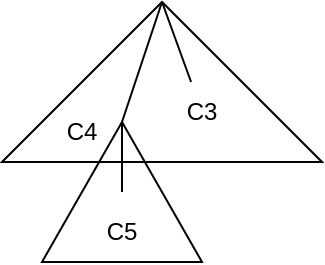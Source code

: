<mxfile version="21.0.2" type="device"><diagram id="Cn9wEeZpy-beRYtzfHcT" name="第 1 页"><mxGraphModel dx="1050" dy="525" grid="1" gridSize="10" guides="1" tooltips="1" connect="1" arrows="1" fold="1" page="1" pageScale="1" pageWidth="827" pageHeight="1169" background="none" math="0" shadow="0"><root><mxCell id="0"/><mxCell id="1" parent="0"/><mxCell id="lZRTkp24hRqrigp1GJpJ-1" value="" style="triangle;whiteSpace=wrap;html=1;direction=north;fillColor=none;" vertex="1" parent="1"><mxGeometry x="240" y="160" width="160" height="80" as="geometry"/></mxCell><mxCell id="lZRTkp24hRqrigp1GJpJ-2" value="" style="triangle;whiteSpace=wrap;html=1;direction=north;fillColor=none;" vertex="1" parent="1"><mxGeometry x="260" y="220" width="80" height="70" as="geometry"/></mxCell><mxCell id="lZRTkp24hRqrigp1GJpJ-3" value="" style="endArrow=none;html=1;rounded=0;entryX=1;entryY=0.5;entryDx=0;entryDy=0;exitX=1;exitY=0.5;exitDx=0;exitDy=0;" edge="1" parent="1" source="lZRTkp24hRqrigp1GJpJ-2" target="lZRTkp24hRqrigp1GJpJ-1"><mxGeometry width="50" height="50" relative="1" as="geometry"><mxPoint x="390" y="330" as="sourcePoint"/><mxPoint x="440" y="280" as="targetPoint"/></mxGeometry></mxCell><mxCell id="lZRTkp24hRqrigp1GJpJ-9" value="C3" style="text;html=1;strokeColor=none;fillColor=none;align=center;verticalAlign=middle;whiteSpace=wrap;rounded=0;" vertex="1" parent="1"><mxGeometry x="310" y="200" width="60" height="30" as="geometry"/></mxCell><mxCell id="lZRTkp24hRqrigp1GJpJ-11" value="" style="endArrow=none;html=1;rounded=0;entryX=1;entryY=0.5;entryDx=0;entryDy=0;" edge="1" parent="1" target="lZRTkp24hRqrigp1GJpJ-2"><mxGeometry width="50" height="50" relative="1" as="geometry"><mxPoint x="300" y="240" as="sourcePoint"/><mxPoint x="440" y="150" as="targetPoint"/></mxGeometry></mxCell><mxCell id="lZRTkp24hRqrigp1GJpJ-12" value="" style="endArrow=none;html=1;rounded=0;" edge="1" parent="1" source="lZRTkp24hRqrigp1GJpJ-2"><mxGeometry width="50" height="50" relative="1" as="geometry"><mxPoint x="390" y="200" as="sourcePoint"/><mxPoint x="300" y="240" as="targetPoint"/></mxGeometry></mxCell><mxCell id="lZRTkp24hRqrigp1GJpJ-13" value="C4" style="text;html=1;strokeColor=none;fillColor=none;align=center;verticalAlign=middle;whiteSpace=wrap;rounded=0;" vertex="1" parent="1"><mxGeometry x="250" y="210" width="60" height="30" as="geometry"/></mxCell><mxCell id="lZRTkp24hRqrigp1GJpJ-14" value="C5" style="text;html=1;strokeColor=none;fillColor=none;align=center;verticalAlign=middle;whiteSpace=wrap;rounded=0;" vertex="1" parent="1"><mxGeometry x="270" y="260" width="60" height="30" as="geometry"/></mxCell><mxCell id="lZRTkp24hRqrigp1GJpJ-15" value="" style="endArrow=none;html=1;rounded=0;entryX=1;entryY=0.5;entryDx=0;entryDy=0;" edge="1" parent="1" source="lZRTkp24hRqrigp1GJpJ-9" target="lZRTkp24hRqrigp1GJpJ-1"><mxGeometry width="50" height="50" relative="1" as="geometry"><mxPoint x="390" y="200" as="sourcePoint"/><mxPoint x="440" y="150" as="targetPoint"/></mxGeometry></mxCell></root></mxGraphModel></diagram></mxfile>